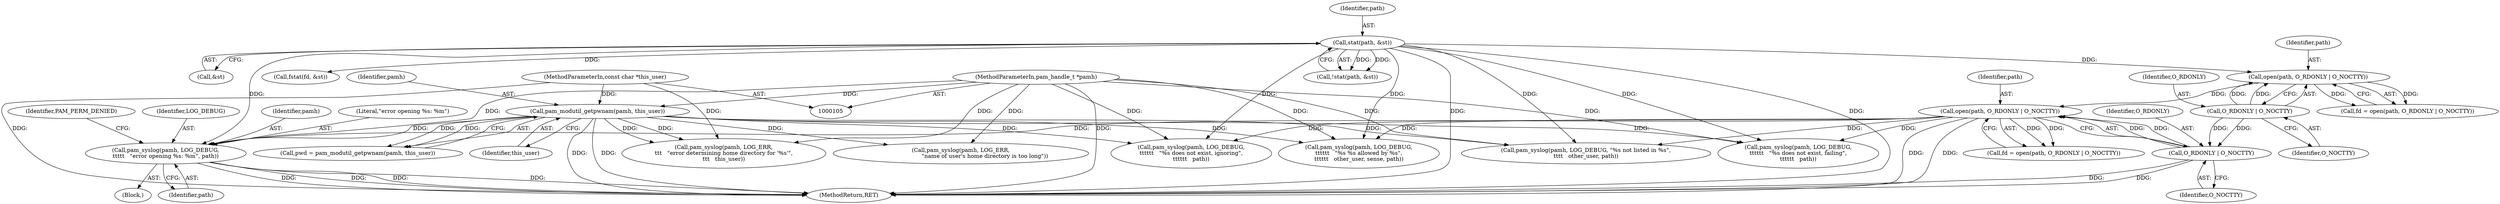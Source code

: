 digraph "0_altlinux_843807a3a90f52e7538be756616510730a24739a@API" {
"1000356" [label="(Call,pam_syslog(pamh, LOG_DEBUG,\n\t\t\t\t\t   \"error opening %s: %m\", path))"];
"1000129" [label="(Call,pam_modutil_getpwnam(pamh, this_user))"];
"1000106" [label="(MethodParameterIn,pam_handle_t *pamh)"];
"1000108" [label="(MethodParameterIn,const char *this_user)"];
"1000181" [label="(Call,stat(path, &st))"];
"1000204" [label="(Call,open(path, O_RDONLY | O_NOCTTY))"];
"1000197" [label="(Call,open(path, O_RDONLY | O_NOCTTY))"];
"1000199" [label="(Call,O_RDONLY | O_NOCTTY)"];
"1000206" [label="(Call,O_RDONLY | O_NOCTTY)"];
"1000360" [label="(Identifier,path)"];
"1000130" [label="(Identifier,pamh)"];
"1000131" [label="(Identifier,this_user)"];
"1000183" [label="(Call,&st)"];
"1000335" [label="(Call,pam_syslog(pamh, LOG_DEBUG,\n\t\t\t\t\t\t   \"%s does not exist, ignoring\",\n\t\t\t\t\t\t   path))"];
"1000137" [label="(Call,pam_syslog(pamh, LOG_ERR,\n\t\t\t   \"error determining home directory for '%s'\",\n\t\t\t   this_user))"];
"1000221" [label="(Call,fstat(fd, &st))"];
"1000356" [label="(Call,pam_syslog(pamh, LOG_DEBUG,\n\t\t\t\t\t   \"error opening %s: %m\", path))"];
"1000199" [label="(Call,O_RDONLY | O_NOCTTY)"];
"1000206" [label="(Call,O_RDONLY | O_NOCTTY)"];
"1000355" [label="(Block,)"];
"1000197" [label="(Call,open(path, O_RDONLY | O_NOCTTY))"];
"1000204" [label="(Call,open(path, O_RDONLY | O_NOCTTY))"];
"1000181" [label="(Call,stat(path, &st))"];
"1000180" [label="(Call,!stat(path, &st))"];
"1000294" [label="(Call,pam_syslog(pamh, LOG_DEBUG,\n\t\t\t\t\t\t   \"%s %s allowed by %s\",\n\t\t\t\t\t\t   other_user, sense, path))"];
"1000127" [label="(Call,pwd = pam_modutil_getpwnam(pamh, this_user))"];
"1000357" [label="(Identifier,pamh)"];
"1000167" [label="(Call,pam_syslog(pamh, LOG_ERR,\n                           \"name of user's home directory is too long\"))"];
"1000198" [label="(Identifier,path)"];
"1000359" [label="(Literal,\"error opening %s: %m\")"];
"1000108" [label="(MethodParameterIn,const char *this_user)"];
"1000195" [label="(Call,fd = open(path, O_RDONLY | O_NOCTTY))"];
"1000208" [label="(Identifier,O_NOCTTY)"];
"1000308" [label="(Call,pam_syslog(pamh, LOG_DEBUG, \"%s not listed in %s\",\n\t\t\t\t   other_user, path))"];
"1000362" [label="(Identifier,PAM_PERM_DENIED)"];
"1000363" [label="(MethodReturn,RET)"];
"1000106" [label="(MethodParameterIn,pam_handle_t *pamh)"];
"1000358" [label="(Identifier,LOG_DEBUG)"];
"1000207" [label="(Identifier,O_RDONLY)"];
"1000205" [label="(Identifier,path)"];
"1000129" [label="(Call,pam_modutil_getpwnam(pamh, this_user))"];
"1000202" [label="(Call,fd = open(path, O_RDONLY | O_NOCTTY))"];
"1000201" [label="(Identifier,O_NOCTTY)"];
"1000200" [label="(Identifier,O_RDONLY)"];
"1000345" [label="(Call,pam_syslog(pamh, LOG_DEBUG,\n\t\t\t\t\t\t   \"%s does not exist, failing\",\n\t\t\t\t\t\t   path))"];
"1000182" [label="(Identifier,path)"];
"1000356" -> "1000355"  [label="AST: "];
"1000356" -> "1000360"  [label="CFG: "];
"1000357" -> "1000356"  [label="AST: "];
"1000358" -> "1000356"  [label="AST: "];
"1000359" -> "1000356"  [label="AST: "];
"1000360" -> "1000356"  [label="AST: "];
"1000362" -> "1000356"  [label="CFG: "];
"1000356" -> "1000363"  [label="DDG: "];
"1000356" -> "1000363"  [label="DDG: "];
"1000356" -> "1000363"  [label="DDG: "];
"1000356" -> "1000363"  [label="DDG: "];
"1000129" -> "1000356"  [label="DDG: "];
"1000106" -> "1000356"  [label="DDG: "];
"1000181" -> "1000356"  [label="DDG: "];
"1000204" -> "1000356"  [label="DDG: "];
"1000129" -> "1000127"  [label="AST: "];
"1000129" -> "1000131"  [label="CFG: "];
"1000130" -> "1000129"  [label="AST: "];
"1000131" -> "1000129"  [label="AST: "];
"1000127" -> "1000129"  [label="CFG: "];
"1000129" -> "1000363"  [label="DDG: "];
"1000129" -> "1000363"  [label="DDG: "];
"1000129" -> "1000127"  [label="DDG: "];
"1000129" -> "1000127"  [label="DDG: "];
"1000106" -> "1000129"  [label="DDG: "];
"1000108" -> "1000129"  [label="DDG: "];
"1000129" -> "1000137"  [label="DDG: "];
"1000129" -> "1000137"  [label="DDG: "];
"1000129" -> "1000167"  [label="DDG: "];
"1000129" -> "1000294"  [label="DDG: "];
"1000129" -> "1000308"  [label="DDG: "];
"1000129" -> "1000335"  [label="DDG: "];
"1000129" -> "1000345"  [label="DDG: "];
"1000106" -> "1000105"  [label="AST: "];
"1000106" -> "1000363"  [label="DDG: "];
"1000106" -> "1000137"  [label="DDG: "];
"1000106" -> "1000167"  [label="DDG: "];
"1000106" -> "1000294"  [label="DDG: "];
"1000106" -> "1000308"  [label="DDG: "];
"1000106" -> "1000335"  [label="DDG: "];
"1000106" -> "1000345"  [label="DDG: "];
"1000108" -> "1000105"  [label="AST: "];
"1000108" -> "1000363"  [label="DDG: "];
"1000108" -> "1000137"  [label="DDG: "];
"1000181" -> "1000180"  [label="AST: "];
"1000181" -> "1000183"  [label="CFG: "];
"1000182" -> "1000181"  [label="AST: "];
"1000183" -> "1000181"  [label="AST: "];
"1000180" -> "1000181"  [label="CFG: "];
"1000181" -> "1000363"  [label="DDG: "];
"1000181" -> "1000363"  [label="DDG: "];
"1000181" -> "1000180"  [label="DDG: "];
"1000181" -> "1000180"  [label="DDG: "];
"1000181" -> "1000197"  [label="DDG: "];
"1000181" -> "1000221"  [label="DDG: "];
"1000181" -> "1000294"  [label="DDG: "];
"1000181" -> "1000308"  [label="DDG: "];
"1000181" -> "1000335"  [label="DDG: "];
"1000181" -> "1000345"  [label="DDG: "];
"1000204" -> "1000202"  [label="AST: "];
"1000204" -> "1000206"  [label="CFG: "];
"1000205" -> "1000204"  [label="AST: "];
"1000206" -> "1000204"  [label="AST: "];
"1000202" -> "1000204"  [label="CFG: "];
"1000204" -> "1000363"  [label="DDG: "];
"1000204" -> "1000363"  [label="DDG: "];
"1000204" -> "1000202"  [label="DDG: "];
"1000204" -> "1000202"  [label="DDG: "];
"1000197" -> "1000204"  [label="DDG: "];
"1000206" -> "1000204"  [label="DDG: "];
"1000206" -> "1000204"  [label="DDG: "];
"1000204" -> "1000294"  [label="DDG: "];
"1000204" -> "1000308"  [label="DDG: "];
"1000204" -> "1000335"  [label="DDG: "];
"1000204" -> "1000345"  [label="DDG: "];
"1000197" -> "1000195"  [label="AST: "];
"1000197" -> "1000199"  [label="CFG: "];
"1000198" -> "1000197"  [label="AST: "];
"1000199" -> "1000197"  [label="AST: "];
"1000195" -> "1000197"  [label="CFG: "];
"1000197" -> "1000195"  [label="DDG: "];
"1000197" -> "1000195"  [label="DDG: "];
"1000199" -> "1000197"  [label="DDG: "];
"1000199" -> "1000197"  [label="DDG: "];
"1000199" -> "1000201"  [label="CFG: "];
"1000200" -> "1000199"  [label="AST: "];
"1000201" -> "1000199"  [label="AST: "];
"1000199" -> "1000206"  [label="DDG: "];
"1000199" -> "1000206"  [label="DDG: "];
"1000206" -> "1000208"  [label="CFG: "];
"1000207" -> "1000206"  [label="AST: "];
"1000208" -> "1000206"  [label="AST: "];
"1000206" -> "1000363"  [label="DDG: "];
"1000206" -> "1000363"  [label="DDG: "];
}
